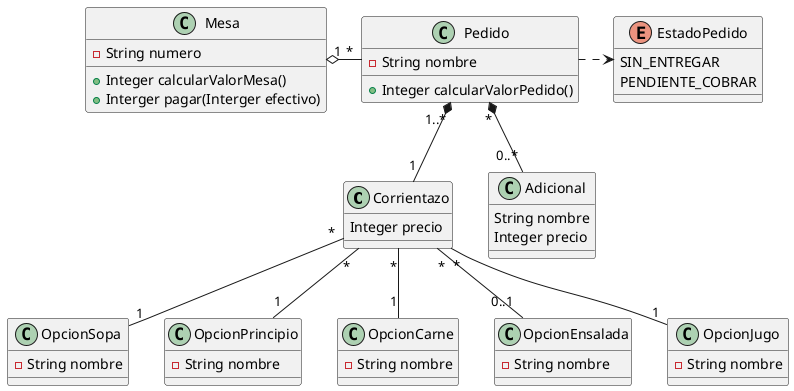 @startuml "Diagrama de Clases"

class Corrientazo {
    Integer precio
}
class OpcionSopa {
    - String nombre
}
class OpcionPrincipio {
    - String nombre
}
class OpcionCarne {
    - String nombre
}
class OpcionEnsalada {
    - String nombre
}
class OpcionJugo {
    - String nombre
}

class Adicional {
    String nombre
    Integer precio
}


class Pedido {
    - String nombre
    + Integer calcularValorPedido()
}
class Mesa {
    - String numero
    + Integer calcularValorMesa()
    + Interger pagar(Interger efectivo)
}
enum EstadoPedido {
    SIN_ENTREGAR
    PENDIENTE_COBRAR
}


Mesa "1" o-right- "*" Pedido

Corrientazo "*" -- "1" OpcionSopa
Corrientazo "*" -- "1" OpcionPrincipio
Corrientazo "*" -- "1" OpcionCarne
Corrientazo "*" -- "0..1" OpcionEnsalada
Corrientazo "*" -- "1" OpcionJugo

Pedido "1..*" *-- "1" Corrientazo
Pedido "*" *-- "0..*" Adicional

Pedido .right.> EstadoPedido



@enduml